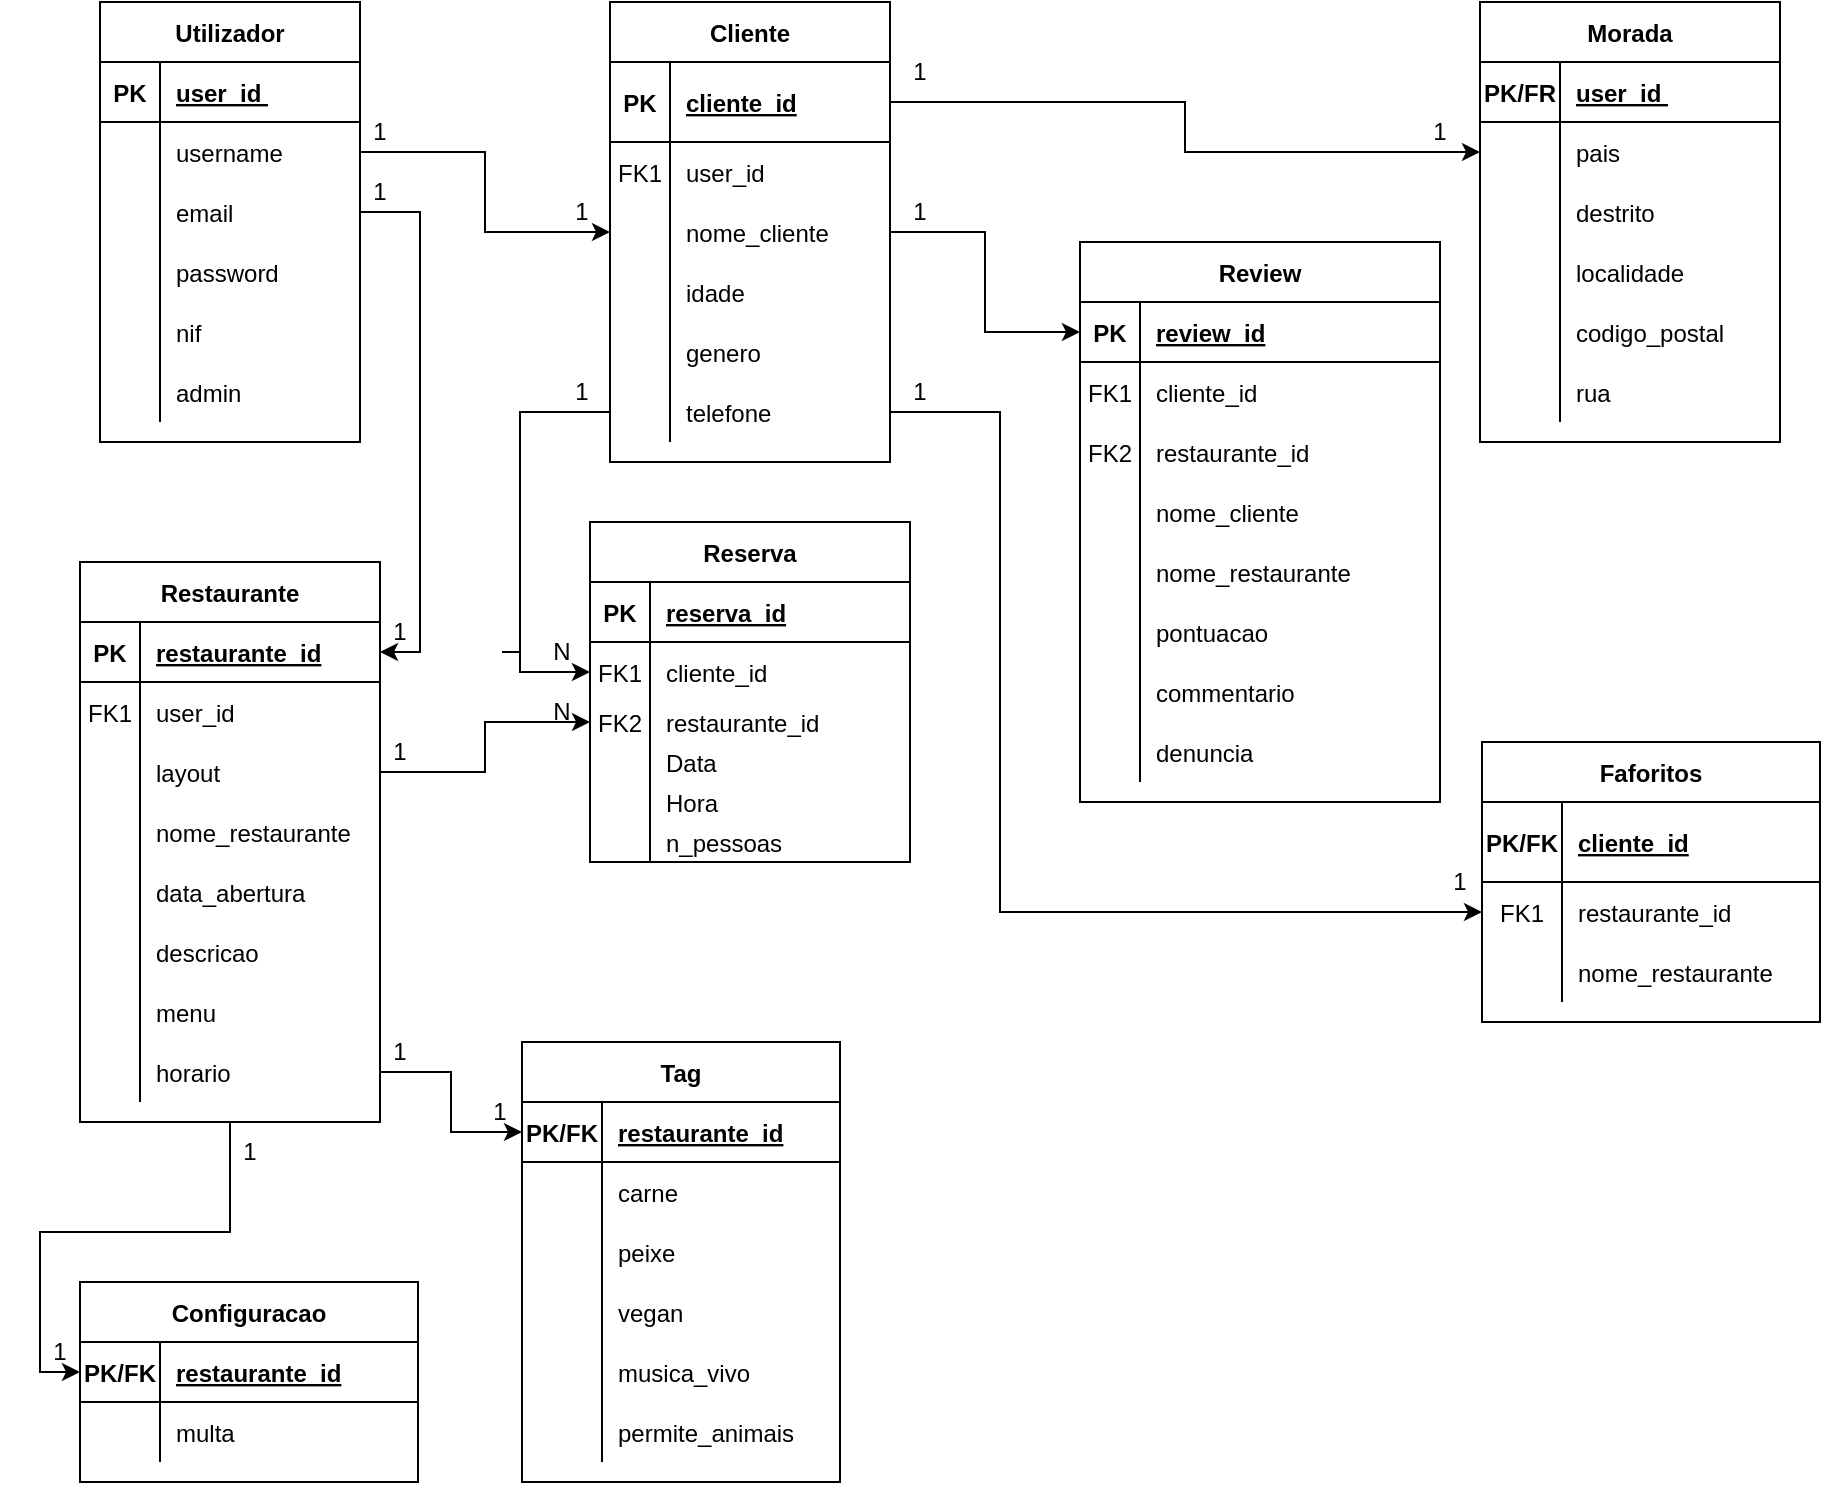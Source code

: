 <mxfile version="20.8.10" type="device"><diagram id="R2lEEEUBdFMjLlhIrx00" name="Page-1"><mxGraphModel dx="2168" dy="626" grid="1" gridSize="10" guides="1" tooltips="1" connect="1" arrows="1" fold="1" page="1" pageScale="1" pageWidth="850" pageHeight="1100" math="0" shadow="0" extFonts="Permanent Marker^https://fonts.googleapis.com/css?family=Permanent+Marker"><root><mxCell id="0"/><mxCell id="1" parent="0"/><mxCell id="z6LlLFLB_F5yHdaAg38y-137" value="1" style="text;html=1;strokeColor=none;fillColor=none;align=center;verticalAlign=middle;whiteSpace=wrap;rounded=0;" vertex="1" parent="1"><mxGeometry x="670" y="70" width="60" height="30" as="geometry"/></mxCell><mxCell id="z6LlLFLB_F5yHdaAg38y-119" value="1" style="text;html=1;strokeColor=none;fillColor=none;align=center;verticalAlign=middle;whiteSpace=wrap;rounded=0;" vertex="1" parent="1"><mxGeometry x="241" y="200" width="60" height="30" as="geometry"/></mxCell><mxCell id="C-vyLk0tnHw3VtMMgP7b-2" value="Cliente" style="shape=table;startSize=30;container=1;collapsible=1;childLayout=tableLayout;fixedRows=1;rowLines=0;fontStyle=1;align=center;resizeLast=1;" parent="1" vertex="1"><mxGeometry x="285" y="20" width="140" height="230" as="geometry"/></mxCell><mxCell id="C-vyLk0tnHw3VtMMgP7b-3" value="" style="shape=partialRectangle;collapsible=0;dropTarget=0;pointerEvents=0;fillColor=none;points=[[0,0.5],[1,0.5]];portConstraint=eastwest;top=0;left=0;right=0;bottom=1;" parent="C-vyLk0tnHw3VtMMgP7b-2" vertex="1"><mxGeometry y="30" width="140" height="40" as="geometry"/></mxCell><mxCell id="C-vyLk0tnHw3VtMMgP7b-4" value="PK" style="shape=partialRectangle;overflow=hidden;connectable=0;fillColor=none;top=0;left=0;bottom=0;right=0;fontStyle=1;" parent="C-vyLk0tnHw3VtMMgP7b-3" vertex="1"><mxGeometry width="30" height="40" as="geometry"><mxRectangle width="30" height="40" as="alternateBounds"/></mxGeometry></mxCell><mxCell id="C-vyLk0tnHw3VtMMgP7b-5" value="cliente_id" style="shape=partialRectangle;overflow=hidden;connectable=0;fillColor=none;top=0;left=0;bottom=0;right=0;align=left;spacingLeft=6;fontStyle=5;" parent="C-vyLk0tnHw3VtMMgP7b-3" vertex="1"><mxGeometry x="30" width="110" height="40" as="geometry"><mxRectangle width="110" height="40" as="alternateBounds"/></mxGeometry></mxCell><mxCell id="C-vyLk0tnHw3VtMMgP7b-6" value="" style="shape=partialRectangle;collapsible=0;dropTarget=0;pointerEvents=0;fillColor=none;points=[[0,0.5],[1,0.5]];portConstraint=eastwest;top=0;left=0;right=0;bottom=0;" parent="C-vyLk0tnHw3VtMMgP7b-2" vertex="1"><mxGeometry y="70" width="140" height="30" as="geometry"/></mxCell><mxCell id="C-vyLk0tnHw3VtMMgP7b-7" value="FK1" style="shape=partialRectangle;overflow=hidden;connectable=0;fillColor=none;top=0;left=0;bottom=0;right=0;" parent="C-vyLk0tnHw3VtMMgP7b-6" vertex="1"><mxGeometry width="30" height="30" as="geometry"><mxRectangle width="30" height="30" as="alternateBounds"/></mxGeometry></mxCell><mxCell id="C-vyLk0tnHw3VtMMgP7b-8" value="user_id" style="shape=partialRectangle;overflow=hidden;connectable=0;fillColor=none;top=0;left=0;bottom=0;right=0;align=left;spacingLeft=6;" parent="C-vyLk0tnHw3VtMMgP7b-6" vertex="1"><mxGeometry x="30" width="110" height="30" as="geometry"><mxRectangle width="110" height="30" as="alternateBounds"/></mxGeometry></mxCell><mxCell id="z6LlLFLB_F5yHdaAg38y-32" value="" style="shape=partialRectangle;collapsible=0;dropTarget=0;pointerEvents=0;fillColor=none;points=[[0,0.5],[1,0.5]];portConstraint=eastwest;top=0;left=0;right=0;bottom=0;" vertex="1" parent="C-vyLk0tnHw3VtMMgP7b-2"><mxGeometry y="100" width="140" height="30" as="geometry"/></mxCell><mxCell id="z6LlLFLB_F5yHdaAg38y-33" value="" style="shape=partialRectangle;overflow=hidden;connectable=0;fillColor=none;top=0;left=0;bottom=0;right=0;" vertex="1" parent="z6LlLFLB_F5yHdaAg38y-32"><mxGeometry width="30" height="30" as="geometry"><mxRectangle width="30" height="30" as="alternateBounds"/></mxGeometry></mxCell><mxCell id="z6LlLFLB_F5yHdaAg38y-34" value="nome_cliente" style="shape=partialRectangle;overflow=hidden;connectable=0;fillColor=none;top=0;left=0;bottom=0;right=0;align=left;spacingLeft=6;" vertex="1" parent="z6LlLFLB_F5yHdaAg38y-32"><mxGeometry x="30" width="110" height="30" as="geometry"><mxRectangle width="110" height="30" as="alternateBounds"/></mxGeometry></mxCell><mxCell id="C-vyLk0tnHw3VtMMgP7b-9" value="" style="shape=partialRectangle;collapsible=0;dropTarget=0;pointerEvents=0;fillColor=none;points=[[0,0.5],[1,0.5]];portConstraint=eastwest;top=0;left=0;right=0;bottom=0;" parent="C-vyLk0tnHw3VtMMgP7b-2" vertex="1"><mxGeometry y="130" width="140" height="30" as="geometry"/></mxCell><mxCell id="C-vyLk0tnHw3VtMMgP7b-10" value="" style="shape=partialRectangle;overflow=hidden;connectable=0;fillColor=none;top=0;left=0;bottom=0;right=0;" parent="C-vyLk0tnHw3VtMMgP7b-9" vertex="1"><mxGeometry width="30" height="30" as="geometry"><mxRectangle width="30" height="30" as="alternateBounds"/></mxGeometry></mxCell><mxCell id="C-vyLk0tnHw3VtMMgP7b-11" value="idade" style="shape=partialRectangle;overflow=hidden;connectable=0;fillColor=none;top=0;left=0;bottom=0;right=0;align=left;spacingLeft=6;" parent="C-vyLk0tnHw3VtMMgP7b-9" vertex="1"><mxGeometry x="30" width="110" height="30" as="geometry"><mxRectangle width="110" height="30" as="alternateBounds"/></mxGeometry></mxCell><mxCell id="z6LlLFLB_F5yHdaAg38y-38" value="" style="shape=partialRectangle;collapsible=0;dropTarget=0;pointerEvents=0;fillColor=none;points=[[0,0.5],[1,0.5]];portConstraint=eastwest;top=0;left=0;right=0;bottom=0;" vertex="1" parent="C-vyLk0tnHw3VtMMgP7b-2"><mxGeometry y="160" width="140" height="30" as="geometry"/></mxCell><mxCell id="z6LlLFLB_F5yHdaAg38y-39" value="" style="shape=partialRectangle;overflow=hidden;connectable=0;fillColor=none;top=0;left=0;bottom=0;right=0;" vertex="1" parent="z6LlLFLB_F5yHdaAg38y-38"><mxGeometry width="30" height="30" as="geometry"><mxRectangle width="30" height="30" as="alternateBounds"/></mxGeometry></mxCell><mxCell id="z6LlLFLB_F5yHdaAg38y-40" value="genero" style="shape=partialRectangle;overflow=hidden;connectable=0;fillColor=none;top=0;left=0;bottom=0;right=0;align=left;spacingLeft=6;" vertex="1" parent="z6LlLFLB_F5yHdaAg38y-38"><mxGeometry x="30" width="110" height="30" as="geometry"><mxRectangle width="110" height="30" as="alternateBounds"/></mxGeometry></mxCell><mxCell id="z6LlLFLB_F5yHdaAg38y-41" value="" style="shape=partialRectangle;collapsible=0;dropTarget=0;pointerEvents=0;fillColor=none;points=[[0,0.5],[1,0.5]];portConstraint=eastwest;top=0;left=0;right=0;bottom=0;" vertex="1" parent="C-vyLk0tnHw3VtMMgP7b-2"><mxGeometry y="190" width="140" height="30" as="geometry"/></mxCell><mxCell id="z6LlLFLB_F5yHdaAg38y-42" value="" style="shape=partialRectangle;overflow=hidden;connectable=0;fillColor=none;top=0;left=0;bottom=0;right=0;" vertex="1" parent="z6LlLFLB_F5yHdaAg38y-41"><mxGeometry width="30" height="30" as="geometry"><mxRectangle width="30" height="30" as="alternateBounds"/></mxGeometry></mxCell><mxCell id="z6LlLFLB_F5yHdaAg38y-43" value="telefone" style="shape=partialRectangle;overflow=hidden;connectable=0;fillColor=none;top=0;left=0;bottom=0;right=0;align=left;spacingLeft=6;" vertex="1" parent="z6LlLFLB_F5yHdaAg38y-41"><mxGeometry x="30" width="110" height="30" as="geometry"><mxRectangle width="110" height="30" as="alternateBounds"/></mxGeometry></mxCell><mxCell id="z6LlLFLB_F5yHdaAg38y-72" value="" style="edgeStyle=orthogonalEdgeStyle;rounded=0;orthogonalLoop=1;jettySize=auto;html=1;" edge="1" parent="1" source="C-vyLk0tnHw3VtMMgP7b-13" target="NWqyzZFcjeclTtQAFUTq-95"><mxGeometry relative="1" as="geometry"/></mxCell><mxCell id="C-vyLk0tnHw3VtMMgP7b-13" value="Restaurante" style="shape=table;startSize=30;container=1;collapsible=1;childLayout=tableLayout;fixedRows=1;rowLines=0;fontStyle=1;align=center;resizeLast=1;" parent="1" vertex="1"><mxGeometry x="20" y="300" width="150" height="280" as="geometry"/></mxCell><mxCell id="C-vyLk0tnHw3VtMMgP7b-14" value="" style="shape=partialRectangle;collapsible=0;dropTarget=0;pointerEvents=0;fillColor=none;points=[[0,0.5],[1,0.5]];portConstraint=eastwest;top=0;left=0;right=0;bottom=1;" parent="C-vyLk0tnHw3VtMMgP7b-13" vertex="1"><mxGeometry y="30" width="150" height="30" as="geometry"/></mxCell><mxCell id="C-vyLk0tnHw3VtMMgP7b-15" value="PK" style="shape=partialRectangle;overflow=hidden;connectable=0;fillColor=none;top=0;left=0;bottom=0;right=0;fontStyle=1;" parent="C-vyLk0tnHw3VtMMgP7b-14" vertex="1"><mxGeometry width="30" height="30" as="geometry"><mxRectangle width="30" height="30" as="alternateBounds"/></mxGeometry></mxCell><mxCell id="C-vyLk0tnHw3VtMMgP7b-16" value="restaurante_id" style="shape=partialRectangle;overflow=hidden;connectable=0;fillColor=none;top=0;left=0;bottom=0;right=0;align=left;spacingLeft=6;fontStyle=5;" parent="C-vyLk0tnHw3VtMMgP7b-14" vertex="1"><mxGeometry x="30" width="120" height="30" as="geometry"><mxRectangle width="120" height="30" as="alternateBounds"/></mxGeometry></mxCell><mxCell id="C-vyLk0tnHw3VtMMgP7b-17" value="" style="shape=partialRectangle;collapsible=0;dropTarget=0;pointerEvents=0;fillColor=none;points=[[0,0.5],[1,0.5]];portConstraint=eastwest;top=0;left=0;right=0;bottom=0;" parent="C-vyLk0tnHw3VtMMgP7b-13" vertex="1"><mxGeometry y="60" width="150" height="30" as="geometry"/></mxCell><mxCell id="C-vyLk0tnHw3VtMMgP7b-18" value="FK1" style="shape=partialRectangle;overflow=hidden;connectable=0;fillColor=none;top=0;left=0;bottom=0;right=0;" parent="C-vyLk0tnHw3VtMMgP7b-17" vertex="1"><mxGeometry width="30" height="30" as="geometry"><mxRectangle width="30" height="30" as="alternateBounds"/></mxGeometry></mxCell><mxCell id="C-vyLk0tnHw3VtMMgP7b-19" value="user_id" style="shape=partialRectangle;overflow=hidden;connectable=0;fillColor=none;top=0;left=0;bottom=0;right=0;align=left;spacingLeft=6;" parent="C-vyLk0tnHw3VtMMgP7b-17" vertex="1"><mxGeometry x="30" width="120" height="30" as="geometry"><mxRectangle width="120" height="30" as="alternateBounds"/></mxGeometry></mxCell><mxCell id="NWqyzZFcjeclTtQAFUTq-24" value="" style="shape=partialRectangle;collapsible=0;dropTarget=0;pointerEvents=0;fillColor=none;points=[[0,0.5],[1,0.5]];portConstraint=eastwest;top=0;left=0;right=0;bottom=0;" parent="C-vyLk0tnHw3VtMMgP7b-13" vertex="1"><mxGeometry y="90" width="150" height="30" as="geometry"/></mxCell><mxCell id="NWqyzZFcjeclTtQAFUTq-25" value="" style="shape=partialRectangle;overflow=hidden;connectable=0;fillColor=none;top=0;left=0;bottom=0;right=0;" parent="NWqyzZFcjeclTtQAFUTq-24" vertex="1"><mxGeometry width="30" height="30" as="geometry"><mxRectangle width="30" height="30" as="alternateBounds"/></mxGeometry></mxCell><mxCell id="NWqyzZFcjeclTtQAFUTq-26" value="layout" style="shape=partialRectangle;overflow=hidden;connectable=0;fillColor=none;top=0;left=0;bottom=0;right=0;align=left;spacingLeft=6;" parent="NWqyzZFcjeclTtQAFUTq-24" vertex="1"><mxGeometry x="30" width="120" height="30" as="geometry"><mxRectangle width="120" height="30" as="alternateBounds"/></mxGeometry></mxCell><mxCell id="NWqyzZFcjeclTtQAFUTq-27" value="" style="shape=partialRectangle;collapsible=0;dropTarget=0;pointerEvents=0;fillColor=none;points=[[0,0.5],[1,0.5]];portConstraint=eastwest;top=0;left=0;right=0;bottom=0;" parent="C-vyLk0tnHw3VtMMgP7b-13" vertex="1"><mxGeometry y="120" width="150" height="30" as="geometry"/></mxCell><mxCell id="NWqyzZFcjeclTtQAFUTq-28" value="" style="shape=partialRectangle;overflow=hidden;connectable=0;fillColor=none;top=0;left=0;bottom=0;right=0;" parent="NWqyzZFcjeclTtQAFUTq-27" vertex="1"><mxGeometry width="30" height="30" as="geometry"><mxRectangle width="30" height="30" as="alternateBounds"/></mxGeometry></mxCell><mxCell id="NWqyzZFcjeclTtQAFUTq-29" value="nome_restaurante" style="shape=partialRectangle;overflow=hidden;connectable=0;fillColor=none;top=0;left=0;bottom=0;right=0;align=left;spacingLeft=6;" parent="NWqyzZFcjeclTtQAFUTq-27" vertex="1"><mxGeometry x="30" width="120" height="30" as="geometry"><mxRectangle width="120" height="30" as="alternateBounds"/></mxGeometry></mxCell><mxCell id="C-vyLk0tnHw3VtMMgP7b-20" value="" style="shape=partialRectangle;collapsible=0;dropTarget=0;pointerEvents=0;fillColor=none;points=[[0,0.5],[1,0.5]];portConstraint=eastwest;top=0;left=0;right=0;bottom=0;" parent="C-vyLk0tnHw3VtMMgP7b-13" vertex="1"><mxGeometry y="150" width="150" height="30" as="geometry"/></mxCell><mxCell id="C-vyLk0tnHw3VtMMgP7b-21" value="" style="shape=partialRectangle;overflow=hidden;connectable=0;fillColor=none;top=0;left=0;bottom=0;right=0;" parent="C-vyLk0tnHw3VtMMgP7b-20" vertex="1"><mxGeometry width="30" height="30" as="geometry"><mxRectangle width="30" height="30" as="alternateBounds"/></mxGeometry></mxCell><mxCell id="C-vyLk0tnHw3VtMMgP7b-22" value="data_abertura" style="shape=partialRectangle;overflow=hidden;connectable=0;fillColor=none;top=0;left=0;bottom=0;right=0;align=left;spacingLeft=6;" parent="C-vyLk0tnHw3VtMMgP7b-20" vertex="1"><mxGeometry x="30" width="120" height="30" as="geometry"><mxRectangle width="120" height="30" as="alternateBounds"/></mxGeometry></mxCell><mxCell id="z6LlLFLB_F5yHdaAg38y-64" value="" style="shape=partialRectangle;collapsible=0;dropTarget=0;pointerEvents=0;fillColor=none;points=[[0,0.5],[1,0.5]];portConstraint=eastwest;top=0;left=0;right=0;bottom=0;" vertex="1" parent="C-vyLk0tnHw3VtMMgP7b-13"><mxGeometry y="180" width="150" height="30" as="geometry"/></mxCell><mxCell id="z6LlLFLB_F5yHdaAg38y-65" value="" style="shape=partialRectangle;overflow=hidden;connectable=0;fillColor=none;top=0;left=0;bottom=0;right=0;" vertex="1" parent="z6LlLFLB_F5yHdaAg38y-64"><mxGeometry width="30" height="30" as="geometry"><mxRectangle width="30" height="30" as="alternateBounds"/></mxGeometry></mxCell><mxCell id="z6LlLFLB_F5yHdaAg38y-66" value="descricao" style="shape=partialRectangle;overflow=hidden;connectable=0;fillColor=none;top=0;left=0;bottom=0;right=0;align=left;spacingLeft=6;" vertex="1" parent="z6LlLFLB_F5yHdaAg38y-64"><mxGeometry x="30" width="120" height="30" as="geometry"><mxRectangle width="120" height="30" as="alternateBounds"/></mxGeometry></mxCell><mxCell id="z6LlLFLB_F5yHdaAg38y-67" value="" style="shape=partialRectangle;collapsible=0;dropTarget=0;pointerEvents=0;fillColor=none;points=[[0,0.5],[1,0.5]];portConstraint=eastwest;top=0;left=0;right=0;bottom=0;" vertex="1" parent="C-vyLk0tnHw3VtMMgP7b-13"><mxGeometry y="210" width="150" height="30" as="geometry"/></mxCell><mxCell id="z6LlLFLB_F5yHdaAg38y-68" value="" style="shape=partialRectangle;overflow=hidden;connectable=0;fillColor=none;top=0;left=0;bottom=0;right=0;" vertex="1" parent="z6LlLFLB_F5yHdaAg38y-67"><mxGeometry width="30" height="30" as="geometry"><mxRectangle width="30" height="30" as="alternateBounds"/></mxGeometry></mxCell><mxCell id="z6LlLFLB_F5yHdaAg38y-69" value="menu" style="shape=partialRectangle;overflow=hidden;connectable=0;fillColor=none;top=0;left=0;bottom=0;right=0;align=left;spacingLeft=6;" vertex="1" parent="z6LlLFLB_F5yHdaAg38y-67"><mxGeometry x="30" width="120" height="30" as="geometry"><mxRectangle width="120" height="30" as="alternateBounds"/></mxGeometry></mxCell><mxCell id="NWqyzZFcjeclTtQAFUTq-33" value="" style="shape=partialRectangle;collapsible=0;dropTarget=0;pointerEvents=0;fillColor=none;points=[[0,0.5],[1,0.5]];portConstraint=eastwest;top=0;left=0;right=0;bottom=0;" parent="C-vyLk0tnHw3VtMMgP7b-13" vertex="1"><mxGeometry y="240" width="150" height="30" as="geometry"/></mxCell><mxCell id="NWqyzZFcjeclTtQAFUTq-34" value="" style="shape=partialRectangle;overflow=hidden;connectable=0;fillColor=none;top=0;left=0;bottom=0;right=0;" parent="NWqyzZFcjeclTtQAFUTq-33" vertex="1"><mxGeometry width="30" height="30" as="geometry"><mxRectangle width="30" height="30" as="alternateBounds"/></mxGeometry></mxCell><mxCell id="NWqyzZFcjeclTtQAFUTq-35" value="horario" style="shape=partialRectangle;overflow=hidden;connectable=0;fillColor=none;top=0;left=0;bottom=0;right=0;align=left;spacingLeft=6;" parent="NWqyzZFcjeclTtQAFUTq-33" vertex="1"><mxGeometry x="30" width="120" height="30" as="geometry"><mxRectangle width="120" height="30" as="alternateBounds"/></mxGeometry></mxCell><mxCell id="z6LlLFLB_F5yHdaAg38y-71" value="" style="edgeStyle=orthogonalEdgeStyle;rounded=0;orthogonalLoop=1;jettySize=auto;html=1;exitX=1;exitY=0.5;exitDx=0;exitDy=0;" edge="1" parent="1" source="NWqyzZFcjeclTtQAFUTq-4" target="C-vyLk0tnHw3VtMMgP7b-14"><mxGeometry relative="1" as="geometry"/></mxCell><mxCell id="C-vyLk0tnHw3VtMMgP7b-23" value="Utilizador" style="shape=table;startSize=30;container=1;collapsible=1;childLayout=tableLayout;fixedRows=1;rowLines=0;fontStyle=1;align=center;resizeLast=1;" parent="1" vertex="1"><mxGeometry x="30" y="20" width="130" height="220" as="geometry"/></mxCell><mxCell id="C-vyLk0tnHw3VtMMgP7b-24" value="" style="shape=partialRectangle;collapsible=0;dropTarget=0;pointerEvents=0;fillColor=none;points=[[0,0.5],[1,0.5]];portConstraint=eastwest;top=0;left=0;right=0;bottom=1;" parent="C-vyLk0tnHw3VtMMgP7b-23" vertex="1"><mxGeometry y="30" width="130" height="30" as="geometry"/></mxCell><mxCell id="C-vyLk0tnHw3VtMMgP7b-25" value="PK" style="shape=partialRectangle;overflow=hidden;connectable=0;fillColor=none;top=0;left=0;bottom=0;right=0;fontStyle=1;" parent="C-vyLk0tnHw3VtMMgP7b-24" vertex="1"><mxGeometry width="30" height="30" as="geometry"><mxRectangle width="30" height="30" as="alternateBounds"/></mxGeometry></mxCell><mxCell id="C-vyLk0tnHw3VtMMgP7b-26" value="user_id " style="shape=partialRectangle;overflow=hidden;connectable=0;fillColor=none;top=0;left=0;bottom=0;right=0;align=left;spacingLeft=6;fontStyle=5;" parent="C-vyLk0tnHw3VtMMgP7b-24" vertex="1"><mxGeometry x="30" width="100" height="30" as="geometry"><mxRectangle width="100" height="30" as="alternateBounds"/></mxGeometry></mxCell><mxCell id="NWqyzZFcjeclTtQAFUTq-7" value="" style="shape=partialRectangle;collapsible=0;dropTarget=0;pointerEvents=0;fillColor=none;points=[[0,0.5],[1,0.5]];portConstraint=eastwest;top=0;left=0;right=0;bottom=0;" parent="C-vyLk0tnHw3VtMMgP7b-23" vertex="1"><mxGeometry y="60" width="130" height="30" as="geometry"/></mxCell><mxCell id="NWqyzZFcjeclTtQAFUTq-8" value="" style="shape=partialRectangle;overflow=hidden;connectable=0;fillColor=none;top=0;left=0;bottom=0;right=0;" parent="NWqyzZFcjeclTtQAFUTq-7" vertex="1"><mxGeometry width="30" height="30" as="geometry"><mxRectangle width="30" height="30" as="alternateBounds"/></mxGeometry></mxCell><mxCell id="NWqyzZFcjeclTtQAFUTq-9" value="username" style="shape=partialRectangle;overflow=hidden;connectable=0;fillColor=none;top=0;left=0;bottom=0;right=0;align=left;spacingLeft=6;" parent="NWqyzZFcjeclTtQAFUTq-7" vertex="1"><mxGeometry x="30" width="100" height="30" as="geometry"><mxRectangle width="100" height="30" as="alternateBounds"/></mxGeometry></mxCell><mxCell id="NWqyzZFcjeclTtQAFUTq-4" value="" style="shape=partialRectangle;collapsible=0;dropTarget=0;pointerEvents=0;fillColor=none;points=[[0,0.5],[1,0.5]];portConstraint=eastwest;top=0;left=0;right=0;bottom=0;" parent="C-vyLk0tnHw3VtMMgP7b-23" vertex="1"><mxGeometry y="90" width="130" height="30" as="geometry"/></mxCell><mxCell id="NWqyzZFcjeclTtQAFUTq-5" value="" style="shape=partialRectangle;overflow=hidden;connectable=0;fillColor=none;top=0;left=0;bottom=0;right=0;" parent="NWqyzZFcjeclTtQAFUTq-4" vertex="1"><mxGeometry width="30" height="30" as="geometry"><mxRectangle width="30" height="30" as="alternateBounds"/></mxGeometry></mxCell><mxCell id="NWqyzZFcjeclTtQAFUTq-6" value="email" style="shape=partialRectangle;overflow=hidden;connectable=0;fillColor=none;top=0;left=0;bottom=0;right=0;align=left;spacingLeft=6;" parent="NWqyzZFcjeclTtQAFUTq-4" vertex="1"><mxGeometry x="30" width="100" height="30" as="geometry"><mxRectangle width="100" height="30" as="alternateBounds"/></mxGeometry></mxCell><mxCell id="NWqyzZFcjeclTtQAFUTq-21" value="" style="shape=partialRectangle;collapsible=0;dropTarget=0;pointerEvents=0;fillColor=none;points=[[0,0.5],[1,0.5]];portConstraint=eastwest;top=0;left=0;right=0;bottom=0;" parent="C-vyLk0tnHw3VtMMgP7b-23" vertex="1"><mxGeometry y="120" width="130" height="30" as="geometry"/></mxCell><mxCell id="NWqyzZFcjeclTtQAFUTq-22" value="" style="shape=partialRectangle;overflow=hidden;connectable=0;fillColor=none;top=0;left=0;bottom=0;right=0;" parent="NWqyzZFcjeclTtQAFUTq-21" vertex="1"><mxGeometry width="30" height="30" as="geometry"><mxRectangle width="30" height="30" as="alternateBounds"/></mxGeometry></mxCell><mxCell id="NWqyzZFcjeclTtQAFUTq-23" value="password" style="shape=partialRectangle;overflow=hidden;connectable=0;fillColor=none;top=0;left=0;bottom=0;right=0;align=left;spacingLeft=6;" parent="NWqyzZFcjeclTtQAFUTq-21" vertex="1"><mxGeometry x="30" width="100" height="30" as="geometry"><mxRectangle width="100" height="30" as="alternateBounds"/></mxGeometry></mxCell><mxCell id="NWqyzZFcjeclTtQAFUTq-13" value="" style="shape=partialRectangle;collapsible=0;dropTarget=0;pointerEvents=0;fillColor=none;points=[[0,0.5],[1,0.5]];portConstraint=eastwest;top=0;left=0;right=0;bottom=0;" parent="C-vyLk0tnHw3VtMMgP7b-23" vertex="1"><mxGeometry y="150" width="130" height="30" as="geometry"/></mxCell><mxCell id="NWqyzZFcjeclTtQAFUTq-14" value="" style="shape=partialRectangle;overflow=hidden;connectable=0;fillColor=none;top=0;left=0;bottom=0;right=0;" parent="NWqyzZFcjeclTtQAFUTq-13" vertex="1"><mxGeometry width="30" height="30" as="geometry"><mxRectangle width="30" height="30" as="alternateBounds"/></mxGeometry></mxCell><mxCell id="NWqyzZFcjeclTtQAFUTq-15" value="nif" style="shape=partialRectangle;overflow=hidden;connectable=0;fillColor=none;top=0;left=0;bottom=0;right=0;align=left;spacingLeft=6;" parent="NWqyzZFcjeclTtQAFUTq-13" vertex="1"><mxGeometry x="30" width="100" height="30" as="geometry"><mxRectangle width="100" height="30" as="alternateBounds"/></mxGeometry></mxCell><mxCell id="C-vyLk0tnHw3VtMMgP7b-27" value="" style="shape=partialRectangle;collapsible=0;dropTarget=0;pointerEvents=0;fillColor=none;points=[[0,0.5],[1,0.5]];portConstraint=eastwest;top=0;left=0;right=0;bottom=0;" parent="C-vyLk0tnHw3VtMMgP7b-23" vertex="1"><mxGeometry y="180" width="130" height="30" as="geometry"/></mxCell><mxCell id="C-vyLk0tnHw3VtMMgP7b-28" value="" style="shape=partialRectangle;overflow=hidden;connectable=0;fillColor=none;top=0;left=0;bottom=0;right=0;" parent="C-vyLk0tnHw3VtMMgP7b-27" vertex="1"><mxGeometry width="30" height="30" as="geometry"><mxRectangle width="30" height="30" as="alternateBounds"/></mxGeometry></mxCell><mxCell id="C-vyLk0tnHw3VtMMgP7b-29" value="admin" style="shape=partialRectangle;overflow=hidden;connectable=0;fillColor=none;top=0;left=0;bottom=0;right=0;align=left;spacingLeft=6;" parent="C-vyLk0tnHw3VtMMgP7b-27" vertex="1"><mxGeometry x="30" width="100" height="30" as="geometry"><mxRectangle width="100" height="30" as="alternateBounds"/></mxGeometry></mxCell><mxCell id="NWqyzZFcjeclTtQAFUTq-36" value="Tag" style="shape=table;startSize=30;container=1;collapsible=1;childLayout=tableLayout;fixedRows=1;rowLines=0;fontStyle=1;align=center;resizeLast=1;" parent="1" vertex="1"><mxGeometry x="241" y="540" width="159" height="220" as="geometry"/></mxCell><mxCell id="NWqyzZFcjeclTtQAFUTq-37" value="" style="shape=partialRectangle;collapsible=0;dropTarget=0;pointerEvents=0;fillColor=none;points=[[0,0.5],[1,0.5]];portConstraint=eastwest;top=0;left=0;right=0;bottom=1;" parent="NWqyzZFcjeclTtQAFUTq-36" vertex="1"><mxGeometry y="30" width="159" height="30" as="geometry"/></mxCell><mxCell id="NWqyzZFcjeclTtQAFUTq-38" value="PK/FK" style="shape=partialRectangle;overflow=hidden;connectable=0;fillColor=none;top=0;left=0;bottom=0;right=0;fontStyle=1;" parent="NWqyzZFcjeclTtQAFUTq-37" vertex="1"><mxGeometry width="40" height="30" as="geometry"><mxRectangle width="40" height="30" as="alternateBounds"/></mxGeometry></mxCell><mxCell id="NWqyzZFcjeclTtQAFUTq-39" value="restaurante_id" style="shape=partialRectangle;overflow=hidden;connectable=0;fillColor=none;top=0;left=0;bottom=0;right=0;align=left;spacingLeft=6;fontStyle=5;" parent="NWqyzZFcjeclTtQAFUTq-37" vertex="1"><mxGeometry x="40" width="119" height="30" as="geometry"><mxRectangle width="119" height="30" as="alternateBounds"/></mxGeometry></mxCell><mxCell id="NWqyzZFcjeclTtQAFUTq-40" value="" style="shape=partialRectangle;collapsible=0;dropTarget=0;pointerEvents=0;fillColor=none;points=[[0,0.5],[1,0.5]];portConstraint=eastwest;top=0;left=0;right=0;bottom=0;" parent="NWqyzZFcjeclTtQAFUTq-36" vertex="1"><mxGeometry y="60" width="159" height="30" as="geometry"/></mxCell><mxCell id="NWqyzZFcjeclTtQAFUTq-41" value="" style="shape=partialRectangle;overflow=hidden;connectable=0;fillColor=none;top=0;left=0;bottom=0;right=0;" parent="NWqyzZFcjeclTtQAFUTq-40" vertex="1"><mxGeometry width="40" height="30" as="geometry"><mxRectangle width="40" height="30" as="alternateBounds"/></mxGeometry></mxCell><mxCell id="NWqyzZFcjeclTtQAFUTq-42" value="carne" style="shape=partialRectangle;overflow=hidden;connectable=0;fillColor=none;top=0;left=0;bottom=0;right=0;align=left;spacingLeft=6;" parent="NWqyzZFcjeclTtQAFUTq-40" vertex="1"><mxGeometry x="40" width="119" height="30" as="geometry"><mxRectangle width="119" height="30" as="alternateBounds"/></mxGeometry></mxCell><mxCell id="NWqyzZFcjeclTtQAFUTq-43" value="" style="shape=partialRectangle;collapsible=0;dropTarget=0;pointerEvents=0;fillColor=none;points=[[0,0.5],[1,0.5]];portConstraint=eastwest;top=0;left=0;right=0;bottom=0;" parent="NWqyzZFcjeclTtQAFUTq-36" vertex="1"><mxGeometry y="90" width="159" height="30" as="geometry"/></mxCell><mxCell id="NWqyzZFcjeclTtQAFUTq-44" value="" style="shape=partialRectangle;overflow=hidden;connectable=0;fillColor=none;top=0;left=0;bottom=0;right=0;" parent="NWqyzZFcjeclTtQAFUTq-43" vertex="1"><mxGeometry width="40" height="30" as="geometry"><mxRectangle width="40" height="30" as="alternateBounds"/></mxGeometry></mxCell><mxCell id="NWqyzZFcjeclTtQAFUTq-45" value="peixe" style="shape=partialRectangle;overflow=hidden;connectable=0;fillColor=none;top=0;left=0;bottom=0;right=0;align=left;spacingLeft=6;" parent="NWqyzZFcjeclTtQAFUTq-43" vertex="1"><mxGeometry x="40" width="119" height="30" as="geometry"><mxRectangle width="119" height="30" as="alternateBounds"/></mxGeometry></mxCell><mxCell id="NWqyzZFcjeclTtQAFUTq-46" value="" style="shape=partialRectangle;collapsible=0;dropTarget=0;pointerEvents=0;fillColor=none;points=[[0,0.5],[1,0.5]];portConstraint=eastwest;top=0;left=0;right=0;bottom=0;" parent="NWqyzZFcjeclTtQAFUTq-36" vertex="1"><mxGeometry y="120" width="159" height="30" as="geometry"/></mxCell><mxCell id="NWqyzZFcjeclTtQAFUTq-47" value="" style="shape=partialRectangle;overflow=hidden;connectable=0;fillColor=none;top=0;left=0;bottom=0;right=0;" parent="NWqyzZFcjeclTtQAFUTq-46" vertex="1"><mxGeometry width="40" height="30" as="geometry"><mxRectangle width="40" height="30" as="alternateBounds"/></mxGeometry></mxCell><mxCell id="NWqyzZFcjeclTtQAFUTq-48" value="vegan" style="shape=partialRectangle;overflow=hidden;connectable=0;fillColor=none;top=0;left=0;bottom=0;right=0;align=left;spacingLeft=6;" parent="NWqyzZFcjeclTtQAFUTq-46" vertex="1"><mxGeometry x="40" width="119" height="30" as="geometry"><mxRectangle width="119" height="30" as="alternateBounds"/></mxGeometry></mxCell><mxCell id="NWqyzZFcjeclTtQAFUTq-49" value="" style="shape=partialRectangle;collapsible=0;dropTarget=0;pointerEvents=0;fillColor=none;points=[[0,0.5],[1,0.5]];portConstraint=eastwest;top=0;left=0;right=0;bottom=0;" parent="NWqyzZFcjeclTtQAFUTq-36" vertex="1"><mxGeometry y="150" width="159" height="30" as="geometry"/></mxCell><mxCell id="NWqyzZFcjeclTtQAFUTq-50" value="" style="shape=partialRectangle;overflow=hidden;connectable=0;fillColor=none;top=0;left=0;bottom=0;right=0;" parent="NWqyzZFcjeclTtQAFUTq-49" vertex="1"><mxGeometry width="40" height="30" as="geometry"><mxRectangle width="40" height="30" as="alternateBounds"/></mxGeometry></mxCell><mxCell id="NWqyzZFcjeclTtQAFUTq-51" value="musica_vivo" style="shape=partialRectangle;overflow=hidden;connectable=0;fillColor=none;top=0;left=0;bottom=0;right=0;align=left;spacingLeft=6;" parent="NWqyzZFcjeclTtQAFUTq-49" vertex="1"><mxGeometry x="40" width="119" height="30" as="geometry"><mxRectangle width="119" height="30" as="alternateBounds"/></mxGeometry></mxCell><mxCell id="NWqyzZFcjeclTtQAFUTq-52" value="" style="shape=partialRectangle;collapsible=0;dropTarget=0;pointerEvents=0;fillColor=none;points=[[0,0.5],[1,0.5]];portConstraint=eastwest;top=0;left=0;right=0;bottom=0;" parent="NWqyzZFcjeclTtQAFUTq-36" vertex="1"><mxGeometry y="180" width="159" height="30" as="geometry"/></mxCell><mxCell id="NWqyzZFcjeclTtQAFUTq-53" value="" style="shape=partialRectangle;overflow=hidden;connectable=0;fillColor=none;top=0;left=0;bottom=0;right=0;" parent="NWqyzZFcjeclTtQAFUTq-52" vertex="1"><mxGeometry width="40" height="30" as="geometry"><mxRectangle width="40" height="30" as="alternateBounds"/></mxGeometry></mxCell><mxCell id="NWqyzZFcjeclTtQAFUTq-54" value="permite_animais" style="shape=partialRectangle;overflow=hidden;connectable=0;fillColor=none;top=0;left=0;bottom=0;right=0;align=left;spacingLeft=6;" parent="NWqyzZFcjeclTtQAFUTq-52" vertex="1"><mxGeometry x="40" width="119" height="30" as="geometry"><mxRectangle width="119" height="30" as="alternateBounds"/></mxGeometry></mxCell><mxCell id="NWqyzZFcjeclTtQAFUTq-59" value="Reserva" style="shape=table;startSize=30;container=1;collapsible=1;childLayout=tableLayout;fixedRows=1;rowLines=0;fontStyle=1;align=center;resizeLast=1;" parent="1" vertex="1"><mxGeometry x="275" y="280" width="160" height="170" as="geometry"/></mxCell><mxCell id="NWqyzZFcjeclTtQAFUTq-60" value="" style="shape=partialRectangle;collapsible=0;dropTarget=0;pointerEvents=0;fillColor=none;points=[[0,0.5],[1,0.5]];portConstraint=eastwest;top=0;left=0;right=0;bottom=1;" parent="NWqyzZFcjeclTtQAFUTq-59" vertex="1"><mxGeometry y="30" width="160" height="30" as="geometry"/></mxCell><mxCell id="NWqyzZFcjeclTtQAFUTq-61" value="PK" style="shape=partialRectangle;overflow=hidden;connectable=0;fillColor=none;top=0;left=0;bottom=0;right=0;fontStyle=1;" parent="NWqyzZFcjeclTtQAFUTq-60" vertex="1"><mxGeometry width="30" height="30" as="geometry"><mxRectangle width="30" height="30" as="alternateBounds"/></mxGeometry></mxCell><mxCell id="NWqyzZFcjeclTtQAFUTq-62" value="reserva_id" style="shape=partialRectangle;overflow=hidden;connectable=0;fillColor=none;top=0;left=0;bottom=0;right=0;align=left;spacingLeft=6;fontStyle=5;" parent="NWqyzZFcjeclTtQAFUTq-60" vertex="1"><mxGeometry x="30" width="130" height="30" as="geometry"><mxRectangle width="130" height="30" as="alternateBounds"/></mxGeometry></mxCell><mxCell id="NWqyzZFcjeclTtQAFUTq-63" value="" style="shape=partialRectangle;collapsible=0;dropTarget=0;pointerEvents=0;fillColor=none;points=[[0,0.5],[1,0.5]];portConstraint=eastwest;top=0;left=0;right=0;bottom=0;" parent="NWqyzZFcjeclTtQAFUTq-59" vertex="1"><mxGeometry y="60" width="160" height="30" as="geometry"/></mxCell><mxCell id="NWqyzZFcjeclTtQAFUTq-64" value="FK1" style="shape=partialRectangle;overflow=hidden;connectable=0;fillColor=none;top=0;left=0;bottom=0;right=0;" parent="NWqyzZFcjeclTtQAFUTq-63" vertex="1"><mxGeometry width="30" height="30" as="geometry"><mxRectangle width="30" height="30" as="alternateBounds"/></mxGeometry></mxCell><mxCell id="NWqyzZFcjeclTtQAFUTq-65" value="cliente_id" style="shape=partialRectangle;overflow=hidden;connectable=0;fillColor=none;top=0;left=0;bottom=0;right=0;align=left;spacingLeft=6;" parent="NWqyzZFcjeclTtQAFUTq-63" vertex="1"><mxGeometry x="30" width="130" height="30" as="geometry"><mxRectangle width="130" height="30" as="alternateBounds"/></mxGeometry></mxCell><mxCell id="NWqyzZFcjeclTtQAFUTq-66" value="" style="shape=partialRectangle;collapsible=0;dropTarget=0;pointerEvents=0;fillColor=none;points=[[0,0.5],[1,0.5]];portConstraint=eastwest;top=0;left=0;right=0;bottom=0;" parent="NWqyzZFcjeclTtQAFUTq-59" vertex="1"><mxGeometry y="90" width="160" height="20" as="geometry"/></mxCell><mxCell id="NWqyzZFcjeclTtQAFUTq-67" value="FK2" style="shape=partialRectangle;overflow=hidden;connectable=0;fillColor=none;top=0;left=0;bottom=0;right=0;" parent="NWqyzZFcjeclTtQAFUTq-66" vertex="1"><mxGeometry width="30" height="20" as="geometry"><mxRectangle width="30" height="20" as="alternateBounds"/></mxGeometry></mxCell><mxCell id="NWqyzZFcjeclTtQAFUTq-68" value="restaurante_id" style="shape=partialRectangle;overflow=hidden;connectable=0;fillColor=none;top=0;left=0;bottom=0;right=0;align=left;spacingLeft=6;" parent="NWqyzZFcjeclTtQAFUTq-66" vertex="1"><mxGeometry x="30" width="130" height="20" as="geometry"><mxRectangle width="130" height="20" as="alternateBounds"/></mxGeometry></mxCell><mxCell id="z6LlLFLB_F5yHdaAg38y-87" value="" style="shape=partialRectangle;collapsible=0;dropTarget=0;pointerEvents=0;fillColor=none;points=[[0,0.5],[1,0.5]];portConstraint=eastwest;top=0;left=0;right=0;bottom=0;" vertex="1" parent="NWqyzZFcjeclTtQAFUTq-59"><mxGeometry y="110" width="160" height="20" as="geometry"/></mxCell><mxCell id="z6LlLFLB_F5yHdaAg38y-88" value="" style="shape=partialRectangle;overflow=hidden;connectable=0;fillColor=none;top=0;left=0;bottom=0;right=0;" vertex="1" parent="z6LlLFLB_F5yHdaAg38y-87"><mxGeometry width="30" height="20" as="geometry"><mxRectangle width="30" height="20" as="alternateBounds"/></mxGeometry></mxCell><mxCell id="z6LlLFLB_F5yHdaAg38y-89" value="Data" style="shape=partialRectangle;overflow=hidden;connectable=0;fillColor=none;top=0;left=0;bottom=0;right=0;align=left;spacingLeft=6;" vertex="1" parent="z6LlLFLB_F5yHdaAg38y-87"><mxGeometry x="30" width="130" height="20" as="geometry"><mxRectangle width="130" height="20" as="alternateBounds"/></mxGeometry></mxCell><mxCell id="z6LlLFLB_F5yHdaAg38y-90" value="" style="shape=partialRectangle;collapsible=0;dropTarget=0;pointerEvents=0;fillColor=none;points=[[0,0.5],[1,0.5]];portConstraint=eastwest;top=0;left=0;right=0;bottom=0;" vertex="1" parent="NWqyzZFcjeclTtQAFUTq-59"><mxGeometry y="130" width="160" height="20" as="geometry"/></mxCell><mxCell id="z6LlLFLB_F5yHdaAg38y-91" value="" style="shape=partialRectangle;overflow=hidden;connectable=0;fillColor=none;top=0;left=0;bottom=0;right=0;" vertex="1" parent="z6LlLFLB_F5yHdaAg38y-90"><mxGeometry width="30" height="20" as="geometry"><mxRectangle width="30" height="20" as="alternateBounds"/></mxGeometry></mxCell><mxCell id="z6LlLFLB_F5yHdaAg38y-92" value="Hora" style="shape=partialRectangle;overflow=hidden;connectable=0;fillColor=none;top=0;left=0;bottom=0;right=0;align=left;spacingLeft=6;" vertex="1" parent="z6LlLFLB_F5yHdaAg38y-90"><mxGeometry x="30" width="130" height="20" as="geometry"><mxRectangle width="130" height="20" as="alternateBounds"/></mxGeometry></mxCell><mxCell id="z6LlLFLB_F5yHdaAg38y-93" value="" style="shape=partialRectangle;collapsible=0;dropTarget=0;pointerEvents=0;fillColor=none;points=[[0,0.5],[1,0.5]];portConstraint=eastwest;top=0;left=0;right=0;bottom=0;" vertex="1" parent="NWqyzZFcjeclTtQAFUTq-59"><mxGeometry y="150" width="160" height="20" as="geometry"/></mxCell><mxCell id="z6LlLFLB_F5yHdaAg38y-94" value="" style="shape=partialRectangle;overflow=hidden;connectable=0;fillColor=none;top=0;left=0;bottom=0;right=0;" vertex="1" parent="z6LlLFLB_F5yHdaAg38y-93"><mxGeometry width="30" height="20" as="geometry"><mxRectangle width="30" height="20" as="alternateBounds"/></mxGeometry></mxCell><mxCell id="z6LlLFLB_F5yHdaAg38y-95" value="n_pessoas" style="shape=partialRectangle;overflow=hidden;connectable=0;fillColor=none;top=0;left=0;bottom=0;right=0;align=left;spacingLeft=6;" vertex="1" parent="z6LlLFLB_F5yHdaAg38y-93"><mxGeometry x="30" width="130" height="20" as="geometry"><mxRectangle width="130" height="20" as="alternateBounds"/></mxGeometry></mxCell><mxCell id="NWqyzZFcjeclTtQAFUTq-94" value="Configuracao" style="shape=table;startSize=30;container=1;collapsible=1;childLayout=tableLayout;fixedRows=1;rowLines=0;fontStyle=1;align=center;resizeLast=1;" parent="1" vertex="1"><mxGeometry x="20" y="660" width="169" height="100" as="geometry"/></mxCell><mxCell id="NWqyzZFcjeclTtQAFUTq-95" value="" style="shape=partialRectangle;collapsible=0;dropTarget=0;pointerEvents=0;fillColor=none;points=[[0,0.5],[1,0.5]];portConstraint=eastwest;top=0;left=0;right=0;bottom=1;" parent="NWqyzZFcjeclTtQAFUTq-94" vertex="1"><mxGeometry y="30" width="169" height="30" as="geometry"/></mxCell><mxCell id="NWqyzZFcjeclTtQAFUTq-96" value="PK/FK" style="shape=partialRectangle;overflow=hidden;connectable=0;fillColor=none;top=0;left=0;bottom=0;right=0;fontStyle=1;" parent="NWqyzZFcjeclTtQAFUTq-95" vertex="1"><mxGeometry width="40" height="30" as="geometry"><mxRectangle width="40" height="30" as="alternateBounds"/></mxGeometry></mxCell><mxCell id="NWqyzZFcjeclTtQAFUTq-97" value="restaurante_id" style="shape=partialRectangle;overflow=hidden;connectable=0;fillColor=none;top=0;left=0;bottom=0;right=0;align=left;spacingLeft=6;fontStyle=5;" parent="NWqyzZFcjeclTtQAFUTq-95" vertex="1"><mxGeometry x="40" width="129" height="30" as="geometry"><mxRectangle width="129" height="30" as="alternateBounds"/></mxGeometry></mxCell><mxCell id="NWqyzZFcjeclTtQAFUTq-98" value="" style="shape=partialRectangle;collapsible=0;dropTarget=0;pointerEvents=0;fillColor=none;points=[[0,0.5],[1,0.5]];portConstraint=eastwest;top=0;left=0;right=0;bottom=0;" parent="NWqyzZFcjeclTtQAFUTq-94" vertex="1"><mxGeometry y="60" width="169" height="30" as="geometry"/></mxCell><mxCell id="NWqyzZFcjeclTtQAFUTq-99" value="" style="shape=partialRectangle;overflow=hidden;connectable=0;fillColor=none;top=0;left=0;bottom=0;right=0;" parent="NWqyzZFcjeclTtQAFUTq-98" vertex="1"><mxGeometry width="40" height="30" as="geometry"><mxRectangle width="40" height="30" as="alternateBounds"/></mxGeometry></mxCell><mxCell id="NWqyzZFcjeclTtQAFUTq-100" value="multa" style="shape=partialRectangle;overflow=hidden;connectable=0;fillColor=none;top=0;left=0;bottom=0;right=0;align=left;spacingLeft=6;" parent="NWqyzZFcjeclTtQAFUTq-98" vertex="1"><mxGeometry x="40" width="129" height="30" as="geometry"><mxRectangle width="129" height="30" as="alternateBounds"/></mxGeometry></mxCell><mxCell id="NWqyzZFcjeclTtQAFUTq-115" value="Review" style="shape=table;startSize=30;container=1;collapsible=1;childLayout=tableLayout;fixedRows=1;rowLines=0;fontStyle=1;align=center;resizeLast=1;" parent="1" vertex="1"><mxGeometry x="520" y="140" width="180" height="280" as="geometry"/></mxCell><mxCell id="NWqyzZFcjeclTtQAFUTq-116" value="" style="shape=partialRectangle;collapsible=0;dropTarget=0;pointerEvents=0;fillColor=none;points=[[0,0.5],[1,0.5]];portConstraint=eastwest;top=0;left=0;right=0;bottom=1;" parent="NWqyzZFcjeclTtQAFUTq-115" vertex="1"><mxGeometry y="30" width="180" height="30" as="geometry"/></mxCell><mxCell id="NWqyzZFcjeclTtQAFUTq-117" value="PK" style="shape=partialRectangle;overflow=hidden;connectable=0;fillColor=none;top=0;left=0;bottom=0;right=0;fontStyle=1;" parent="NWqyzZFcjeclTtQAFUTq-116" vertex="1"><mxGeometry width="30" height="30" as="geometry"><mxRectangle width="30" height="30" as="alternateBounds"/></mxGeometry></mxCell><mxCell id="NWqyzZFcjeclTtQAFUTq-118" value="review_id" style="shape=partialRectangle;overflow=hidden;connectable=0;fillColor=none;top=0;left=0;bottom=0;right=0;align=left;spacingLeft=6;fontStyle=5;" parent="NWqyzZFcjeclTtQAFUTq-116" vertex="1"><mxGeometry x="30" width="150" height="30" as="geometry"><mxRectangle width="150" height="30" as="alternateBounds"/></mxGeometry></mxCell><mxCell id="NWqyzZFcjeclTtQAFUTq-119" value="" style="shape=partialRectangle;collapsible=0;dropTarget=0;pointerEvents=0;fillColor=none;points=[[0,0.5],[1,0.5]];portConstraint=eastwest;top=0;left=0;right=0;bottom=0;" parent="NWqyzZFcjeclTtQAFUTq-115" vertex="1"><mxGeometry y="60" width="180" height="30" as="geometry"/></mxCell><mxCell id="NWqyzZFcjeclTtQAFUTq-120" value="FK1" style="shape=partialRectangle;overflow=hidden;connectable=0;fillColor=none;top=0;left=0;bottom=0;right=0;" parent="NWqyzZFcjeclTtQAFUTq-119" vertex="1"><mxGeometry width="30" height="30" as="geometry"><mxRectangle width="30" height="30" as="alternateBounds"/></mxGeometry></mxCell><mxCell id="NWqyzZFcjeclTtQAFUTq-121" value="cliente_id" style="shape=partialRectangle;overflow=hidden;connectable=0;fillColor=none;top=0;left=0;bottom=0;right=0;align=left;spacingLeft=6;" parent="NWqyzZFcjeclTtQAFUTq-119" vertex="1"><mxGeometry x="30" width="150" height="30" as="geometry"><mxRectangle width="150" height="30" as="alternateBounds"/></mxGeometry></mxCell><mxCell id="z6LlLFLB_F5yHdaAg38y-5" value="" style="shape=partialRectangle;collapsible=0;dropTarget=0;pointerEvents=0;fillColor=none;points=[[0,0.5],[1,0.5]];portConstraint=eastwest;top=0;left=0;right=0;bottom=0;" vertex="1" parent="NWqyzZFcjeclTtQAFUTq-115"><mxGeometry y="90" width="180" height="30" as="geometry"/></mxCell><mxCell id="z6LlLFLB_F5yHdaAg38y-6" value="FK2" style="shape=partialRectangle;overflow=hidden;connectable=0;fillColor=none;top=0;left=0;bottom=0;right=0;" vertex="1" parent="z6LlLFLB_F5yHdaAg38y-5"><mxGeometry width="30" height="30" as="geometry"><mxRectangle width="30" height="30" as="alternateBounds"/></mxGeometry></mxCell><mxCell id="z6LlLFLB_F5yHdaAg38y-7" value="restaurante_id" style="shape=partialRectangle;overflow=hidden;connectable=0;fillColor=none;top=0;left=0;bottom=0;right=0;align=left;spacingLeft=6;" vertex="1" parent="z6LlLFLB_F5yHdaAg38y-5"><mxGeometry x="30" width="150" height="30" as="geometry"><mxRectangle width="150" height="30" as="alternateBounds"/></mxGeometry></mxCell><mxCell id="z6LlLFLB_F5yHdaAg38y-15" value="" style="shape=partialRectangle;collapsible=0;dropTarget=0;pointerEvents=0;fillColor=none;points=[[0,0.5],[1,0.5]];portConstraint=eastwest;top=0;left=0;right=0;bottom=0;" vertex="1" parent="NWqyzZFcjeclTtQAFUTq-115"><mxGeometry y="120" width="180" height="30" as="geometry"/></mxCell><mxCell id="z6LlLFLB_F5yHdaAg38y-16" value="" style="shape=partialRectangle;overflow=hidden;connectable=0;fillColor=none;top=0;left=0;bottom=0;right=0;" vertex="1" parent="z6LlLFLB_F5yHdaAg38y-15"><mxGeometry width="30" height="30" as="geometry"><mxRectangle width="30" height="30" as="alternateBounds"/></mxGeometry></mxCell><mxCell id="z6LlLFLB_F5yHdaAg38y-17" value="nome_cliente" style="shape=partialRectangle;overflow=hidden;connectable=0;fillColor=none;top=0;left=0;bottom=0;right=0;align=left;spacingLeft=6;" vertex="1" parent="z6LlLFLB_F5yHdaAg38y-15"><mxGeometry x="30" width="150" height="30" as="geometry"><mxRectangle width="150" height="30" as="alternateBounds"/></mxGeometry></mxCell><mxCell id="z6LlLFLB_F5yHdaAg38y-18" value="" style="shape=partialRectangle;collapsible=0;dropTarget=0;pointerEvents=0;fillColor=none;points=[[0,0.5],[1,0.5]];portConstraint=eastwest;top=0;left=0;right=0;bottom=0;" vertex="1" parent="NWqyzZFcjeclTtQAFUTq-115"><mxGeometry y="150" width="180" height="30" as="geometry"/></mxCell><mxCell id="z6LlLFLB_F5yHdaAg38y-19" value="" style="shape=partialRectangle;overflow=hidden;connectable=0;fillColor=none;top=0;left=0;bottom=0;right=0;" vertex="1" parent="z6LlLFLB_F5yHdaAg38y-18"><mxGeometry width="30" height="30" as="geometry"><mxRectangle width="30" height="30" as="alternateBounds"/></mxGeometry></mxCell><mxCell id="z6LlLFLB_F5yHdaAg38y-20" value="nome_restaurante" style="shape=partialRectangle;overflow=hidden;connectable=0;fillColor=none;top=0;left=0;bottom=0;right=0;align=left;spacingLeft=6;" vertex="1" parent="z6LlLFLB_F5yHdaAg38y-18"><mxGeometry x="30" width="150" height="30" as="geometry"><mxRectangle width="150" height="30" as="alternateBounds"/></mxGeometry></mxCell><mxCell id="z6LlLFLB_F5yHdaAg38y-8" value="" style="shape=partialRectangle;collapsible=0;dropTarget=0;pointerEvents=0;fillColor=none;points=[[0,0.5],[1,0.5]];portConstraint=eastwest;top=0;left=0;right=0;bottom=0;" vertex="1" parent="NWqyzZFcjeclTtQAFUTq-115"><mxGeometry y="180" width="180" height="30" as="geometry"/></mxCell><mxCell id="z6LlLFLB_F5yHdaAg38y-9" value="" style="shape=partialRectangle;overflow=hidden;connectable=0;fillColor=none;top=0;left=0;bottom=0;right=0;" vertex="1" parent="z6LlLFLB_F5yHdaAg38y-8"><mxGeometry width="30" height="30" as="geometry"><mxRectangle width="30" height="30" as="alternateBounds"/></mxGeometry></mxCell><mxCell id="z6LlLFLB_F5yHdaAg38y-10" value="pontuacao" style="shape=partialRectangle;overflow=hidden;connectable=0;fillColor=none;top=0;left=0;bottom=0;right=0;align=left;spacingLeft=6;" vertex="1" parent="z6LlLFLB_F5yHdaAg38y-8"><mxGeometry x="30" width="150" height="30" as="geometry"><mxRectangle width="150" height="30" as="alternateBounds"/></mxGeometry></mxCell><mxCell id="z6LlLFLB_F5yHdaAg38y-11" value="" style="shape=partialRectangle;collapsible=0;dropTarget=0;pointerEvents=0;fillColor=none;points=[[0,0.5],[1,0.5]];portConstraint=eastwest;top=0;left=0;right=0;bottom=0;" vertex="1" parent="NWqyzZFcjeclTtQAFUTq-115"><mxGeometry y="210" width="180" height="30" as="geometry"/></mxCell><mxCell id="z6LlLFLB_F5yHdaAg38y-12" value="" style="shape=partialRectangle;overflow=hidden;connectable=0;fillColor=none;top=0;left=0;bottom=0;right=0;" vertex="1" parent="z6LlLFLB_F5yHdaAg38y-11"><mxGeometry width="30" height="30" as="geometry"><mxRectangle width="30" height="30" as="alternateBounds"/></mxGeometry></mxCell><mxCell id="z6LlLFLB_F5yHdaAg38y-13" value="commentario" style="shape=partialRectangle;overflow=hidden;connectable=0;fillColor=none;top=0;left=0;bottom=0;right=0;align=left;spacingLeft=6;" vertex="1" parent="z6LlLFLB_F5yHdaAg38y-11"><mxGeometry x="30" width="150" height="30" as="geometry"><mxRectangle width="150" height="30" as="alternateBounds"/></mxGeometry></mxCell><mxCell id="z6LlLFLB_F5yHdaAg38y-21" value="" style="shape=partialRectangle;collapsible=0;dropTarget=0;pointerEvents=0;fillColor=none;points=[[0,0.5],[1,0.5]];portConstraint=eastwest;top=0;left=0;right=0;bottom=0;" vertex="1" parent="NWqyzZFcjeclTtQAFUTq-115"><mxGeometry y="240" width="180" height="30" as="geometry"/></mxCell><mxCell id="z6LlLFLB_F5yHdaAg38y-22" value="" style="shape=partialRectangle;overflow=hidden;connectable=0;fillColor=none;top=0;left=0;bottom=0;right=0;" vertex="1" parent="z6LlLFLB_F5yHdaAg38y-21"><mxGeometry width="30" height="30" as="geometry"><mxRectangle width="30" height="30" as="alternateBounds"/></mxGeometry></mxCell><mxCell id="z6LlLFLB_F5yHdaAg38y-23" value="denuncia" style="shape=partialRectangle;overflow=hidden;connectable=0;fillColor=none;top=0;left=0;bottom=0;right=0;align=left;spacingLeft=6;" vertex="1" parent="z6LlLFLB_F5yHdaAg38y-21"><mxGeometry x="30" width="150" height="30" as="geometry"><mxRectangle width="150" height="30" as="alternateBounds"/></mxGeometry></mxCell><mxCell id="z6LlLFLB_F5yHdaAg38y-44" value="Morada" style="shape=table;startSize=30;container=1;collapsible=1;childLayout=tableLayout;fixedRows=1;rowLines=0;fontStyle=1;align=center;resizeLast=1;" vertex="1" parent="1"><mxGeometry x="720" y="20" width="150" height="220" as="geometry"/></mxCell><mxCell id="z6LlLFLB_F5yHdaAg38y-45" value="" style="shape=partialRectangle;collapsible=0;dropTarget=0;pointerEvents=0;fillColor=none;points=[[0,0.5],[1,0.5]];portConstraint=eastwest;top=0;left=0;right=0;bottom=1;" vertex="1" parent="z6LlLFLB_F5yHdaAg38y-44"><mxGeometry y="30" width="150" height="30" as="geometry"/></mxCell><mxCell id="z6LlLFLB_F5yHdaAg38y-46" value="PK/FR" style="shape=partialRectangle;overflow=hidden;connectable=0;fillColor=none;top=0;left=0;bottom=0;right=0;fontStyle=1;" vertex="1" parent="z6LlLFLB_F5yHdaAg38y-45"><mxGeometry width="40" height="30" as="geometry"><mxRectangle width="40" height="30" as="alternateBounds"/></mxGeometry></mxCell><mxCell id="z6LlLFLB_F5yHdaAg38y-47" value="user_id " style="shape=partialRectangle;overflow=hidden;connectable=0;fillColor=none;top=0;left=0;bottom=0;right=0;align=left;spacingLeft=6;fontStyle=5;" vertex="1" parent="z6LlLFLB_F5yHdaAg38y-45"><mxGeometry x="40" width="110" height="30" as="geometry"><mxRectangle width="110" height="30" as="alternateBounds"/></mxGeometry></mxCell><mxCell id="z6LlLFLB_F5yHdaAg38y-48" value="" style="shape=partialRectangle;collapsible=0;dropTarget=0;pointerEvents=0;fillColor=none;points=[[0,0.5],[1,0.5]];portConstraint=eastwest;top=0;left=0;right=0;bottom=0;" vertex="1" parent="z6LlLFLB_F5yHdaAg38y-44"><mxGeometry y="60" width="150" height="30" as="geometry"/></mxCell><mxCell id="z6LlLFLB_F5yHdaAg38y-49" value="" style="shape=partialRectangle;overflow=hidden;connectable=0;fillColor=none;top=0;left=0;bottom=0;right=0;" vertex="1" parent="z6LlLFLB_F5yHdaAg38y-48"><mxGeometry width="40" height="30" as="geometry"><mxRectangle width="40" height="30" as="alternateBounds"/></mxGeometry></mxCell><mxCell id="z6LlLFLB_F5yHdaAg38y-50" value="pais" style="shape=partialRectangle;overflow=hidden;connectable=0;fillColor=none;top=0;left=0;bottom=0;right=0;align=left;spacingLeft=6;" vertex="1" parent="z6LlLFLB_F5yHdaAg38y-48"><mxGeometry x="40" width="110" height="30" as="geometry"><mxRectangle width="110" height="30" as="alternateBounds"/></mxGeometry></mxCell><mxCell id="z6LlLFLB_F5yHdaAg38y-51" value="" style="shape=partialRectangle;collapsible=0;dropTarget=0;pointerEvents=0;fillColor=none;points=[[0,0.5],[1,0.5]];portConstraint=eastwest;top=0;left=0;right=0;bottom=0;" vertex="1" parent="z6LlLFLB_F5yHdaAg38y-44"><mxGeometry y="90" width="150" height="30" as="geometry"/></mxCell><mxCell id="z6LlLFLB_F5yHdaAg38y-52" value="" style="shape=partialRectangle;overflow=hidden;connectable=0;fillColor=none;top=0;left=0;bottom=0;right=0;" vertex="1" parent="z6LlLFLB_F5yHdaAg38y-51"><mxGeometry width="40" height="30" as="geometry"><mxRectangle width="40" height="30" as="alternateBounds"/></mxGeometry></mxCell><mxCell id="z6LlLFLB_F5yHdaAg38y-53" value="destrito" style="shape=partialRectangle;overflow=hidden;connectable=0;fillColor=none;top=0;left=0;bottom=0;right=0;align=left;spacingLeft=6;" vertex="1" parent="z6LlLFLB_F5yHdaAg38y-51"><mxGeometry x="40" width="110" height="30" as="geometry"><mxRectangle width="110" height="30" as="alternateBounds"/></mxGeometry></mxCell><mxCell id="z6LlLFLB_F5yHdaAg38y-54" value="" style="shape=partialRectangle;collapsible=0;dropTarget=0;pointerEvents=0;fillColor=none;points=[[0,0.5],[1,0.5]];portConstraint=eastwest;top=0;left=0;right=0;bottom=0;" vertex="1" parent="z6LlLFLB_F5yHdaAg38y-44"><mxGeometry y="120" width="150" height="30" as="geometry"/></mxCell><mxCell id="z6LlLFLB_F5yHdaAg38y-55" value="" style="shape=partialRectangle;overflow=hidden;connectable=0;fillColor=none;top=0;left=0;bottom=0;right=0;" vertex="1" parent="z6LlLFLB_F5yHdaAg38y-54"><mxGeometry width="40" height="30" as="geometry"><mxRectangle width="40" height="30" as="alternateBounds"/></mxGeometry></mxCell><mxCell id="z6LlLFLB_F5yHdaAg38y-56" value="localidade" style="shape=partialRectangle;overflow=hidden;connectable=0;fillColor=none;top=0;left=0;bottom=0;right=0;align=left;spacingLeft=6;" vertex="1" parent="z6LlLFLB_F5yHdaAg38y-54"><mxGeometry x="40" width="110" height="30" as="geometry"><mxRectangle width="110" height="30" as="alternateBounds"/></mxGeometry></mxCell><mxCell id="z6LlLFLB_F5yHdaAg38y-57" value="" style="shape=partialRectangle;collapsible=0;dropTarget=0;pointerEvents=0;fillColor=none;points=[[0,0.5],[1,0.5]];portConstraint=eastwest;top=0;left=0;right=0;bottom=0;" vertex="1" parent="z6LlLFLB_F5yHdaAg38y-44"><mxGeometry y="150" width="150" height="30" as="geometry"/></mxCell><mxCell id="z6LlLFLB_F5yHdaAg38y-58" value="" style="shape=partialRectangle;overflow=hidden;connectable=0;fillColor=none;top=0;left=0;bottom=0;right=0;" vertex="1" parent="z6LlLFLB_F5yHdaAg38y-57"><mxGeometry width="40" height="30" as="geometry"><mxRectangle width="40" height="30" as="alternateBounds"/></mxGeometry></mxCell><mxCell id="z6LlLFLB_F5yHdaAg38y-59" value="codigo_postal" style="shape=partialRectangle;overflow=hidden;connectable=0;fillColor=none;top=0;left=0;bottom=0;right=0;align=left;spacingLeft=6;" vertex="1" parent="z6LlLFLB_F5yHdaAg38y-57"><mxGeometry x="40" width="110" height="30" as="geometry"><mxRectangle width="110" height="30" as="alternateBounds"/></mxGeometry></mxCell><mxCell id="z6LlLFLB_F5yHdaAg38y-60" value="" style="shape=partialRectangle;collapsible=0;dropTarget=0;pointerEvents=0;fillColor=none;points=[[0,0.5],[1,0.5]];portConstraint=eastwest;top=0;left=0;right=0;bottom=0;" vertex="1" parent="z6LlLFLB_F5yHdaAg38y-44"><mxGeometry y="180" width="150" height="30" as="geometry"/></mxCell><mxCell id="z6LlLFLB_F5yHdaAg38y-61" value="" style="shape=partialRectangle;overflow=hidden;connectable=0;fillColor=none;top=0;left=0;bottom=0;right=0;" vertex="1" parent="z6LlLFLB_F5yHdaAg38y-60"><mxGeometry width="40" height="30" as="geometry"><mxRectangle width="40" height="30" as="alternateBounds"/></mxGeometry></mxCell><mxCell id="z6LlLFLB_F5yHdaAg38y-62" value="rua" style="shape=partialRectangle;overflow=hidden;connectable=0;fillColor=none;top=0;left=0;bottom=0;right=0;align=left;spacingLeft=6;" vertex="1" parent="z6LlLFLB_F5yHdaAg38y-60"><mxGeometry x="40" width="110" height="30" as="geometry"><mxRectangle width="110" height="30" as="alternateBounds"/></mxGeometry></mxCell><mxCell id="z6LlLFLB_F5yHdaAg38y-70" value="" style="edgeStyle=orthogonalEdgeStyle;rounded=0;orthogonalLoop=1;jettySize=auto;html=1;" edge="1" parent="1" source="NWqyzZFcjeclTtQAFUTq-7" target="z6LlLFLB_F5yHdaAg38y-32"><mxGeometry relative="1" as="geometry"/></mxCell><mxCell id="z6LlLFLB_F5yHdaAg38y-73" value="" style="edgeStyle=orthogonalEdgeStyle;rounded=0;orthogonalLoop=1;jettySize=auto;html=1;" edge="1" parent="1" source="NWqyzZFcjeclTtQAFUTq-33" target="NWqyzZFcjeclTtQAFUTq-37"><mxGeometry relative="1" as="geometry"/></mxCell><mxCell id="z6LlLFLB_F5yHdaAg38y-74" value="" style="edgeStyle=orthogonalEdgeStyle;rounded=0;orthogonalLoop=1;jettySize=auto;html=1;" edge="1" parent="1" source="C-vyLk0tnHw3VtMMgP7b-3" target="z6LlLFLB_F5yHdaAg38y-48"><mxGeometry relative="1" as="geometry"/></mxCell><mxCell id="z6LlLFLB_F5yHdaAg38y-76" value="" style="edgeStyle=orthogonalEdgeStyle;rounded=0;orthogonalLoop=1;jettySize=auto;html=1;" edge="1" parent="1" source="z6LlLFLB_F5yHdaAg38y-32" target="NWqyzZFcjeclTtQAFUTq-116"><mxGeometry relative="1" as="geometry"/></mxCell><mxCell id="z6LlLFLB_F5yHdaAg38y-96" value="Faforitos" style="shape=table;startSize=30;container=1;collapsible=1;childLayout=tableLayout;fixedRows=1;rowLines=0;fontStyle=1;align=center;resizeLast=1;" vertex="1" parent="1"><mxGeometry x="721" y="390" width="169" height="140" as="geometry"/></mxCell><mxCell id="z6LlLFLB_F5yHdaAg38y-97" value="" style="shape=partialRectangle;collapsible=0;dropTarget=0;pointerEvents=0;fillColor=none;points=[[0,0.5],[1,0.5]];portConstraint=eastwest;top=0;left=0;right=0;bottom=1;" vertex="1" parent="z6LlLFLB_F5yHdaAg38y-96"><mxGeometry y="30" width="169" height="40" as="geometry"/></mxCell><mxCell id="z6LlLFLB_F5yHdaAg38y-98" value="PK/FK" style="shape=partialRectangle;overflow=hidden;connectable=0;fillColor=none;top=0;left=0;bottom=0;right=0;fontStyle=1;" vertex="1" parent="z6LlLFLB_F5yHdaAg38y-97"><mxGeometry width="40" height="40" as="geometry"><mxRectangle width="40" height="40" as="alternateBounds"/></mxGeometry></mxCell><mxCell id="z6LlLFLB_F5yHdaAg38y-99" value="cliente_id" style="shape=partialRectangle;overflow=hidden;connectable=0;fillColor=none;top=0;left=0;bottom=0;right=0;align=left;spacingLeft=6;fontStyle=5;" vertex="1" parent="z6LlLFLB_F5yHdaAg38y-97"><mxGeometry x="40" width="129" height="40" as="geometry"><mxRectangle width="129" height="40" as="alternateBounds"/></mxGeometry></mxCell><mxCell id="z6LlLFLB_F5yHdaAg38y-100" value="" style="shape=partialRectangle;collapsible=0;dropTarget=0;pointerEvents=0;fillColor=none;points=[[0,0.5],[1,0.5]];portConstraint=eastwest;top=0;left=0;right=0;bottom=0;" vertex="1" parent="z6LlLFLB_F5yHdaAg38y-96"><mxGeometry y="70" width="169" height="30" as="geometry"/></mxCell><mxCell id="z6LlLFLB_F5yHdaAg38y-101" value="FK1" style="shape=partialRectangle;overflow=hidden;connectable=0;fillColor=none;top=0;left=0;bottom=0;right=0;" vertex="1" parent="z6LlLFLB_F5yHdaAg38y-100"><mxGeometry width="40" height="30" as="geometry"><mxRectangle width="40" height="30" as="alternateBounds"/></mxGeometry></mxCell><mxCell id="z6LlLFLB_F5yHdaAg38y-102" value="restaurante_id" style="shape=partialRectangle;overflow=hidden;connectable=0;fillColor=none;top=0;left=0;bottom=0;right=0;align=left;spacingLeft=6;" vertex="1" parent="z6LlLFLB_F5yHdaAg38y-100"><mxGeometry x="40" width="129" height="30" as="geometry"><mxRectangle width="129" height="30" as="alternateBounds"/></mxGeometry></mxCell><mxCell id="z6LlLFLB_F5yHdaAg38y-106" value="" style="shape=partialRectangle;collapsible=0;dropTarget=0;pointerEvents=0;fillColor=none;points=[[0,0.5],[1,0.5]];portConstraint=eastwest;top=0;left=0;right=0;bottom=0;" vertex="1" parent="z6LlLFLB_F5yHdaAg38y-96"><mxGeometry y="100" width="169" height="30" as="geometry"/></mxCell><mxCell id="z6LlLFLB_F5yHdaAg38y-107" value="" style="shape=partialRectangle;overflow=hidden;connectable=0;fillColor=none;top=0;left=0;bottom=0;right=0;" vertex="1" parent="z6LlLFLB_F5yHdaAg38y-106"><mxGeometry width="40" height="30" as="geometry"><mxRectangle width="40" height="30" as="alternateBounds"/></mxGeometry></mxCell><mxCell id="z6LlLFLB_F5yHdaAg38y-108" value="nome_restaurante" style="shape=partialRectangle;overflow=hidden;connectable=0;fillColor=none;top=0;left=0;bottom=0;right=0;align=left;spacingLeft=6;" vertex="1" parent="z6LlLFLB_F5yHdaAg38y-106"><mxGeometry x="40" width="129" height="30" as="geometry"><mxRectangle width="129" height="30" as="alternateBounds"/></mxGeometry></mxCell><mxCell id="z6LlLFLB_F5yHdaAg38y-115" style="edgeStyle=orthogonalEdgeStyle;rounded=0;orthogonalLoop=1;jettySize=auto;html=1;exitX=1;exitY=0.5;exitDx=0;exitDy=0;entryX=0;entryY=0.5;entryDx=0;entryDy=0;" edge="1" parent="1" source="z6LlLFLB_F5yHdaAg38y-41" target="z6LlLFLB_F5yHdaAg38y-100"><mxGeometry relative="1" as="geometry"><Array as="points"><mxPoint x="480" y="225"/><mxPoint x="480" y="475"/></Array></mxGeometry></mxCell><mxCell id="z6LlLFLB_F5yHdaAg38y-116" value="1" style="text;html=1;strokeColor=none;fillColor=none;align=center;verticalAlign=middle;whiteSpace=wrap;rounded=0;" vertex="1" parent="1"><mxGeometry x="140" y="70" width="60" height="30" as="geometry"/></mxCell><mxCell id="z6LlLFLB_F5yHdaAg38y-117" value="1" style="text;html=1;strokeColor=none;fillColor=none;align=center;verticalAlign=middle;whiteSpace=wrap;rounded=0;" vertex="1" parent="1"><mxGeometry x="140" y="100" width="60" height="30" as="geometry"/></mxCell><mxCell id="z6LlLFLB_F5yHdaAg38y-118" value="1" style="text;html=1;strokeColor=none;fillColor=none;align=center;verticalAlign=middle;whiteSpace=wrap;rounded=0;" vertex="1" parent="1"><mxGeometry x="410" y="40" width="60" height="30" as="geometry"/></mxCell><mxCell id="z6LlLFLB_F5yHdaAg38y-120" value="1" style="text;html=1;strokeColor=none;fillColor=none;align=center;verticalAlign=middle;whiteSpace=wrap;rounded=0;" vertex="1" parent="1"><mxGeometry x="410" y="200" width="60" height="30" as="geometry"/></mxCell><mxCell id="z6LlLFLB_F5yHdaAg38y-121" value="1" style="text;html=1;strokeColor=none;fillColor=none;align=center;verticalAlign=middle;whiteSpace=wrap;rounded=0;" vertex="1" parent="1"><mxGeometry x="410" y="110" width="60" height="30" as="geometry"/></mxCell><mxCell id="z6LlLFLB_F5yHdaAg38y-122" value="1" style="text;html=1;strokeColor=none;fillColor=none;align=center;verticalAlign=middle;whiteSpace=wrap;rounded=0;" vertex="1" parent="1"><mxGeometry x="680" y="445" width="60" height="30" as="geometry"/></mxCell><mxCell id="z6LlLFLB_F5yHdaAg38y-128" style="edgeStyle=orthogonalEdgeStyle;rounded=0;orthogonalLoop=1;jettySize=auto;html=1;exitX=1;exitY=0.5;exitDx=0;exitDy=0;entryX=0;entryY=0.5;entryDx=0;entryDy=0;" edge="1" parent="1" source="NWqyzZFcjeclTtQAFUTq-24" target="NWqyzZFcjeclTtQAFUTq-66"><mxGeometry relative="1" as="geometry"/></mxCell><mxCell id="z6LlLFLB_F5yHdaAg38y-129" value="1" style="text;html=1;strokeColor=none;fillColor=none;align=center;verticalAlign=middle;whiteSpace=wrap;rounded=0;" vertex="1" parent="1"><mxGeometry x="150" y="380" width="60" height="30" as="geometry"/></mxCell><mxCell id="z6LlLFLB_F5yHdaAg38y-130" value="1" style="text;html=1;strokeColor=none;fillColor=none;align=center;verticalAlign=middle;whiteSpace=wrap;rounded=0;" vertex="1" parent="1"><mxGeometry x="150" y="530" width="60" height="30" as="geometry"/></mxCell><mxCell id="z6LlLFLB_F5yHdaAg38y-131" value="1" style="text;html=1;strokeColor=none;fillColor=none;align=center;verticalAlign=middle;whiteSpace=wrap;rounded=0;" vertex="1" parent="1"><mxGeometry x="74.5" y="580" width="60" height="30" as="geometry"/></mxCell><mxCell id="z6LlLFLB_F5yHdaAg38y-132" value="1" style="text;html=1;strokeColor=none;fillColor=none;align=center;verticalAlign=middle;whiteSpace=wrap;rounded=0;" vertex="1" parent="1"><mxGeometry x="-20" y="680" width="60" height="30" as="geometry"/></mxCell><mxCell id="z6LlLFLB_F5yHdaAg38y-133" value="1" style="text;html=1;strokeColor=none;fillColor=none;align=center;verticalAlign=middle;whiteSpace=wrap;rounded=0;" vertex="1" parent="1"><mxGeometry x="200" y="560" width="60" height="30" as="geometry"/></mxCell><mxCell id="z6LlLFLB_F5yHdaAg38y-135" style="edgeStyle=orthogonalEdgeStyle;rounded=0;orthogonalLoop=1;jettySize=auto;html=1;exitX=0;exitY=0.5;exitDx=0;exitDy=0;entryX=0;entryY=0.5;entryDx=0;entryDy=0;startArrow=none;" edge="1" parent="1" source="z6LlLFLB_F5yHdaAg38y-139" target="NWqyzZFcjeclTtQAFUTq-63"><mxGeometry relative="1" as="geometry"><Array as="points"><mxPoint x="240" y="355"/></Array></mxGeometry></mxCell><mxCell id="z6LlLFLB_F5yHdaAg38y-136" value="1" style="text;html=1;strokeColor=none;fillColor=none;align=center;verticalAlign=middle;whiteSpace=wrap;rounded=0;" vertex="1" parent="1"><mxGeometry x="241" y="110" width="60" height="30" as="geometry"/></mxCell><mxCell id="z6LlLFLB_F5yHdaAg38y-140" value="" style="edgeStyle=orthogonalEdgeStyle;rounded=0;orthogonalLoop=1;jettySize=auto;html=1;exitX=0;exitY=0.5;exitDx=0;exitDy=0;entryX=0;entryY=0.5;entryDx=0;entryDy=0;endArrow=none;" edge="1" parent="1" source="z6LlLFLB_F5yHdaAg38y-41" target="z6LlLFLB_F5yHdaAg38y-139"><mxGeometry relative="1" as="geometry"><mxPoint x="285.0" y="225" as="sourcePoint"/><mxPoint x="275.0" y="355" as="targetPoint"/><Array as="points"><mxPoint x="240" y="225"/></Array></mxGeometry></mxCell><mxCell id="z6LlLFLB_F5yHdaAg38y-139" value="N" style="text;html=1;strokeColor=none;fillColor=none;align=center;verticalAlign=middle;whiteSpace=wrap;rounded=0;" vertex="1" parent="1"><mxGeometry x="231" y="330" width="60" height="30" as="geometry"/></mxCell><mxCell id="z6LlLFLB_F5yHdaAg38y-141" value="1" style="text;html=1;strokeColor=none;fillColor=none;align=center;verticalAlign=middle;whiteSpace=wrap;rounded=0;" vertex="1" parent="1"><mxGeometry x="150" y="320" width="60" height="30" as="geometry"/></mxCell><mxCell id="z6LlLFLB_F5yHdaAg38y-142" value="N" style="text;html=1;strokeColor=none;fillColor=none;align=center;verticalAlign=middle;whiteSpace=wrap;rounded=0;" vertex="1" parent="1"><mxGeometry x="231" y="360" width="60" height="30" as="geometry"/></mxCell></root></mxGraphModel></diagram></mxfile>